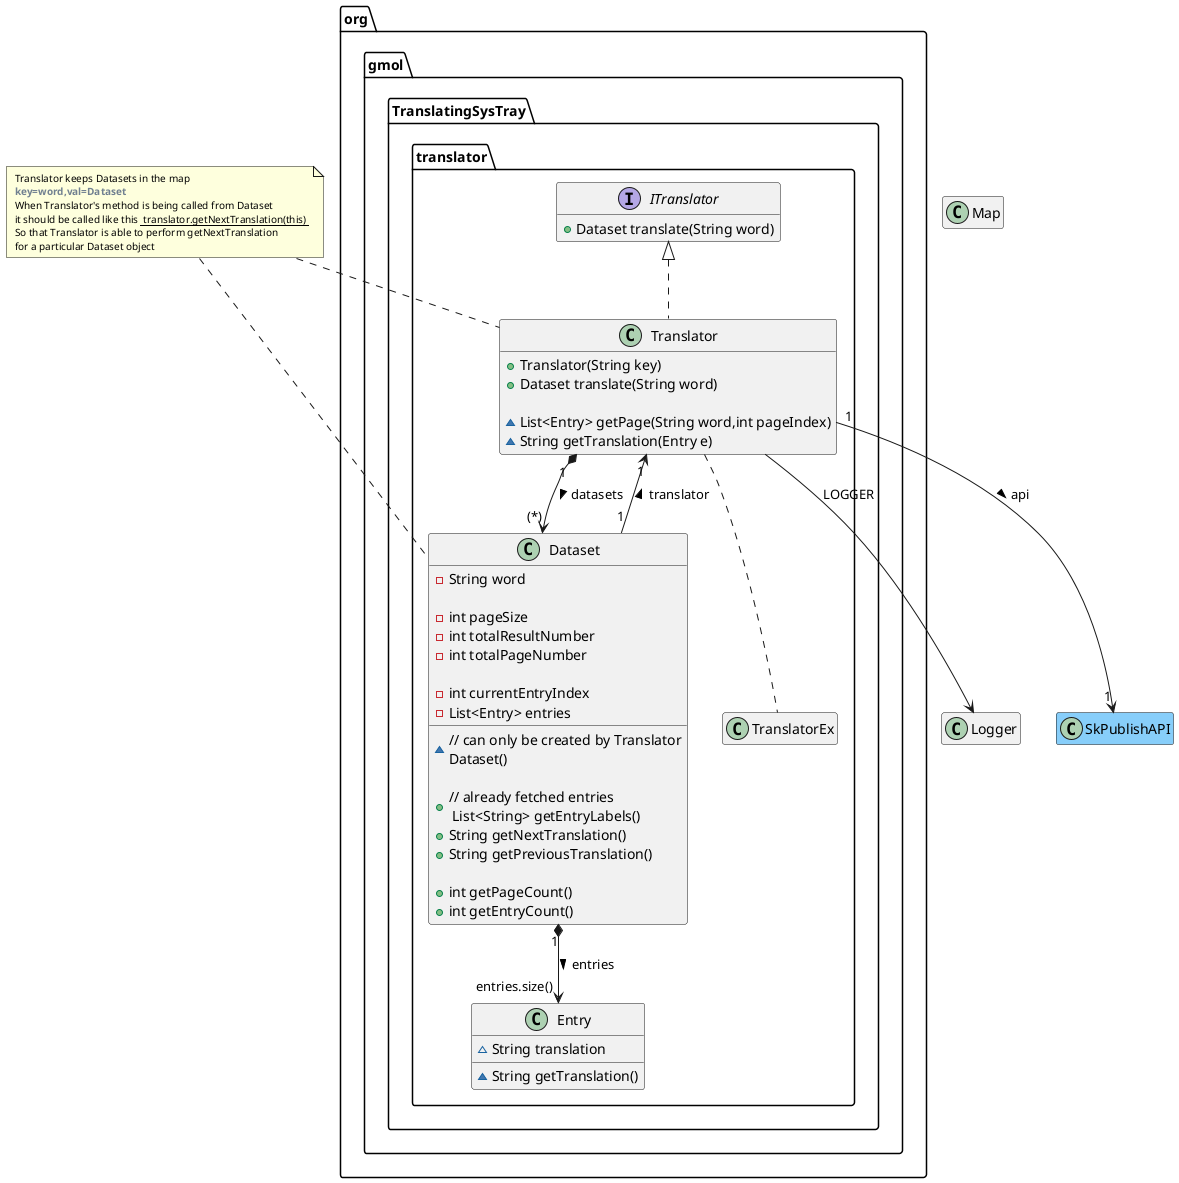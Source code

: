 @startuml

hide empty members

note as N1
<size:10> Translator keeps Datasets in the map
<size:10> <b><color:SlateGray >key=word,val=Dataset </color>
<size:10> When Translator's method is being called from Dataset
<size:10> it should be called like this <u> translator.getNextTranslation(this) </u>
<size:10> So that Translator is able to perform getNextTranslation
<size:10> for a particular Dataset object </size>
end note

package org.gmol.TranslatingSysTray.translator {
    
    interface ITranslator {
        +Dataset translate(String word)
    }
    class Translator implements ITranslator {
    
        + Translator(String key)     
        
        + Dataset translate(String word)   

        ~ List<Entry> getPage(String word,int pageIndex)
        ~ String getTranslation(Entry e)
    }
    class Dataset {
        - String word
        
        - int pageSize
        - int totalResultNumber
        - int totalPageNumber
        
        - int currentEntryIndex
        - List<Entry> entries
        ~ // can only be created by Translator\nDataset()
        
        + // already fetched entries\n List<String> getEntryLabels()       
        + String getNextTranslation()
        + String getPreviousTranslation()        

		+ int getPageCount()
        + int getEntryCount()        
    }
    class Entry {
        ~ String translation
        ~ String getTranslation()
    }
    class TranslatorEx {
    }
}
class Map {
}

class SkPublishAPI #LightSkyBlue {
}


Translator "1" *--> "(*)" Dataset : datasets >
N1 .. Dataset
N1 .. Translator 
Translator "1" <-- "1" Dataset : translator <
Translator "1" --> "1" SkPublishAPI : api >
Translator .. TranslatorEx
Translator --> Logger : LOGGER 
Dataset "1" *--> "entries.size()" Entry : entries >

@enduml

